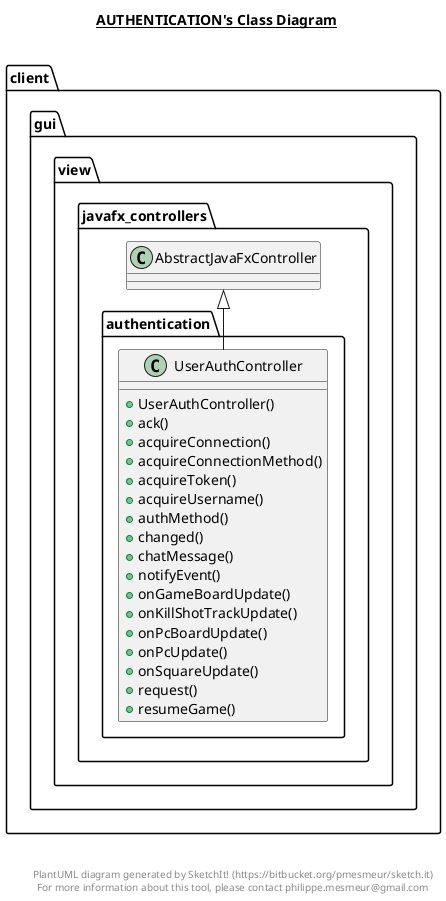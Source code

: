@startuml

title __AUTHENTICATION's Class Diagram__\n

  namespace client.gui {
    namespace view {
      namespace javafx_controllers {
        namespace authentication {
          class client.gui.view.javafx_controllers.authentication.UserAuthController {
              + UserAuthController()
              + ack()
              + acquireConnection()
              + acquireConnectionMethod()
              + acquireToken()
              + acquireUsername()
              + authMethod()
              + changed()
              + chatMessage()
              + notifyEvent()
              + onGameBoardUpdate()
              + onKillShotTrackUpdate()
              + onPcBoardUpdate()
              + onPcUpdate()
              + onSquareUpdate()
              + request()
              + resumeGame()
          }
        }
      }
    }
  }
  

  client.gui.view.javafx_controllers.authentication.UserAuthController -up-|> client.gui.view.javafx_controllers.AbstractJavaFxController


right footer


PlantUML diagram generated by SketchIt! (https://bitbucket.org/pmesmeur/sketch.it)
For more information about this tool, please contact philippe.mesmeur@gmail.com
endfooter

@enduml
